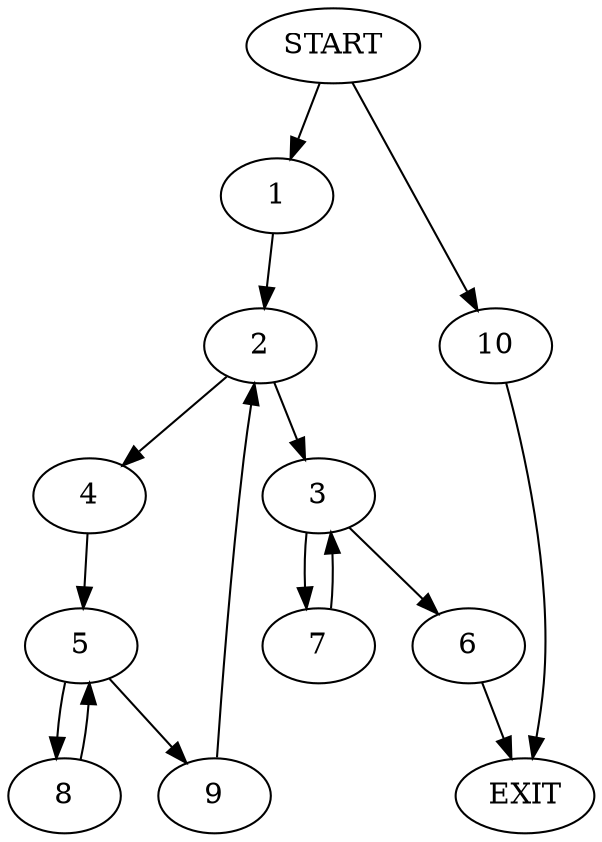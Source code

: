 digraph {
0 [label="START"]
11 [label="EXIT"]
0 -> 1
1 -> 2
2 -> 3
2 -> 4
4 -> 5
3 -> 6
3 -> 7
5 -> 8
5 -> 9
8 -> 5
9 -> 2
6 -> 11
7 -> 3
0 -> 10
10 -> 11
}
